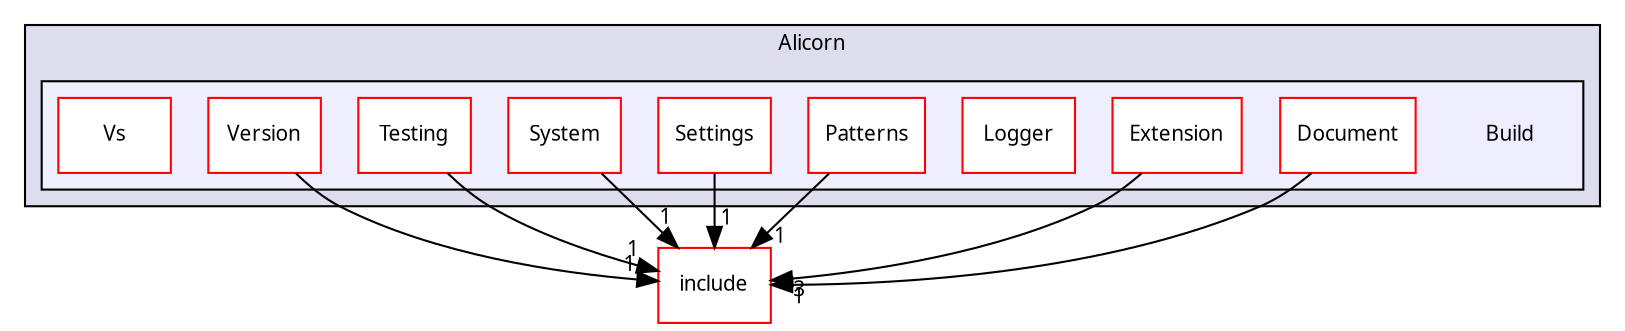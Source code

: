 digraph "Solution/Solution/Alicorn/Build" {
  compound=true
  node [ fontsize="10", fontname="Verdana"];
  edge [ labelfontsize="10", labelfontname="Verdana"];
  subgraph clusterdir_39476a44edcbf879a5513cb07e660f74 {
    graph [ bgcolor="#ddddee", pencolor="black", label="Alicorn" fontname="Verdana", fontsize="10", URL="dir_39476a44edcbf879a5513cb07e660f74.html"]
  subgraph clusterdir_8474876d6addb29d5cfd67f2cdcf2951 {
    graph [ bgcolor="#eeeeff", pencolor="black", label="" URL="dir_8474876d6addb29d5cfd67f2cdcf2951.html"];
    dir_8474876d6addb29d5cfd67f2cdcf2951 [shape=plaintext label="Build"];
    dir_4503462b86ca52b28b50702277ce07c1 [shape=box label="Document" color="red" fillcolor="white" style="filled" URL="dir_4503462b86ca52b28b50702277ce07c1.html"];
    dir_0b18862fbca7419df2afb4c521d2159e [shape=box label="Extension" color="red" fillcolor="white" style="filled" URL="dir_0b18862fbca7419df2afb4c521d2159e.html"];
    dir_78c4bafb3df9ca36695e62ecf21eeacf [shape=box label="Logger" color="red" fillcolor="white" style="filled" URL="dir_78c4bafb3df9ca36695e62ecf21eeacf.html"];
    dir_16ec6319bdbe192bd3493b8915d6e5c2 [shape=box label="Patterns" color="red" fillcolor="white" style="filled" URL="dir_16ec6319bdbe192bd3493b8915d6e5c2.html"];
    dir_2b7186baaa691dc998717a5a2e6d3b2c [shape=box label="Settings" color="red" fillcolor="white" style="filled" URL="dir_2b7186baaa691dc998717a5a2e6d3b2c.html"];
    dir_e4c66c923d83ea2bdee3f69030086c4d [shape=box label="System" color="red" fillcolor="white" style="filled" URL="dir_e4c66c923d83ea2bdee3f69030086c4d.html"];
    dir_5165ddde492b64f3920bd9eacb5e5608 [shape=box label="Testing" color="red" fillcolor="white" style="filled" URL="dir_5165ddde492b64f3920bd9eacb5e5608.html"];
    dir_a202fe670f1afbd4c52fb516076e5836 [shape=box label="Version" color="red" fillcolor="white" style="filled" URL="dir_a202fe670f1afbd4c52fb516076e5836.html"];
    dir_a4c86420309d1806a9881f61dd0e4ad4 [shape=box label="Vs" color="red" fillcolor="white" style="filled" URL="dir_a4c86420309d1806a9881f61dd0e4ad4.html"];
  }
  }
  dir_3e485b6767415191f62ea634d9473613 [shape=box label="include" fillcolor="white" style="filled" color="red" URL="dir_3e485b6767415191f62ea634d9473613.html"];
  dir_16ec6319bdbe192bd3493b8915d6e5c2->dir_3e485b6767415191f62ea634d9473613 [headlabel="1", labeldistance=1.5 headhref="dir_000024_000048.html"];
  dir_5165ddde492b64f3920bd9eacb5e5608->dir_3e485b6767415191f62ea634d9473613 [headlabel="1", labeldistance=1.5 headhref="dir_000030_000048.html"];
  dir_0b18862fbca7419df2afb4c521d2159e->dir_3e485b6767415191f62ea634d9473613 [headlabel="3", labeldistance=1.5 headhref="dir_000008_000048.html"];
  dir_a202fe670f1afbd4c52fb516076e5836->dir_3e485b6767415191f62ea634d9473613 [headlabel="1", labeldistance=1.5 headhref="dir_000032_000048.html"];
  dir_4503462b86ca52b28b50702277ce07c1->dir_3e485b6767415191f62ea634d9473613 [headlabel="1", labeldistance=1.5 headhref="dir_000014_000048.html"];
  dir_2b7186baaa691dc998717a5a2e6d3b2c->dir_3e485b6767415191f62ea634d9473613 [headlabel="1", labeldistance=1.5 headhref="dir_000026_000048.html"];
  dir_e4c66c923d83ea2bdee3f69030086c4d->dir_3e485b6767415191f62ea634d9473613 [headlabel="1", labeldistance=1.5 headhref="dir_000028_000048.html"];
}
